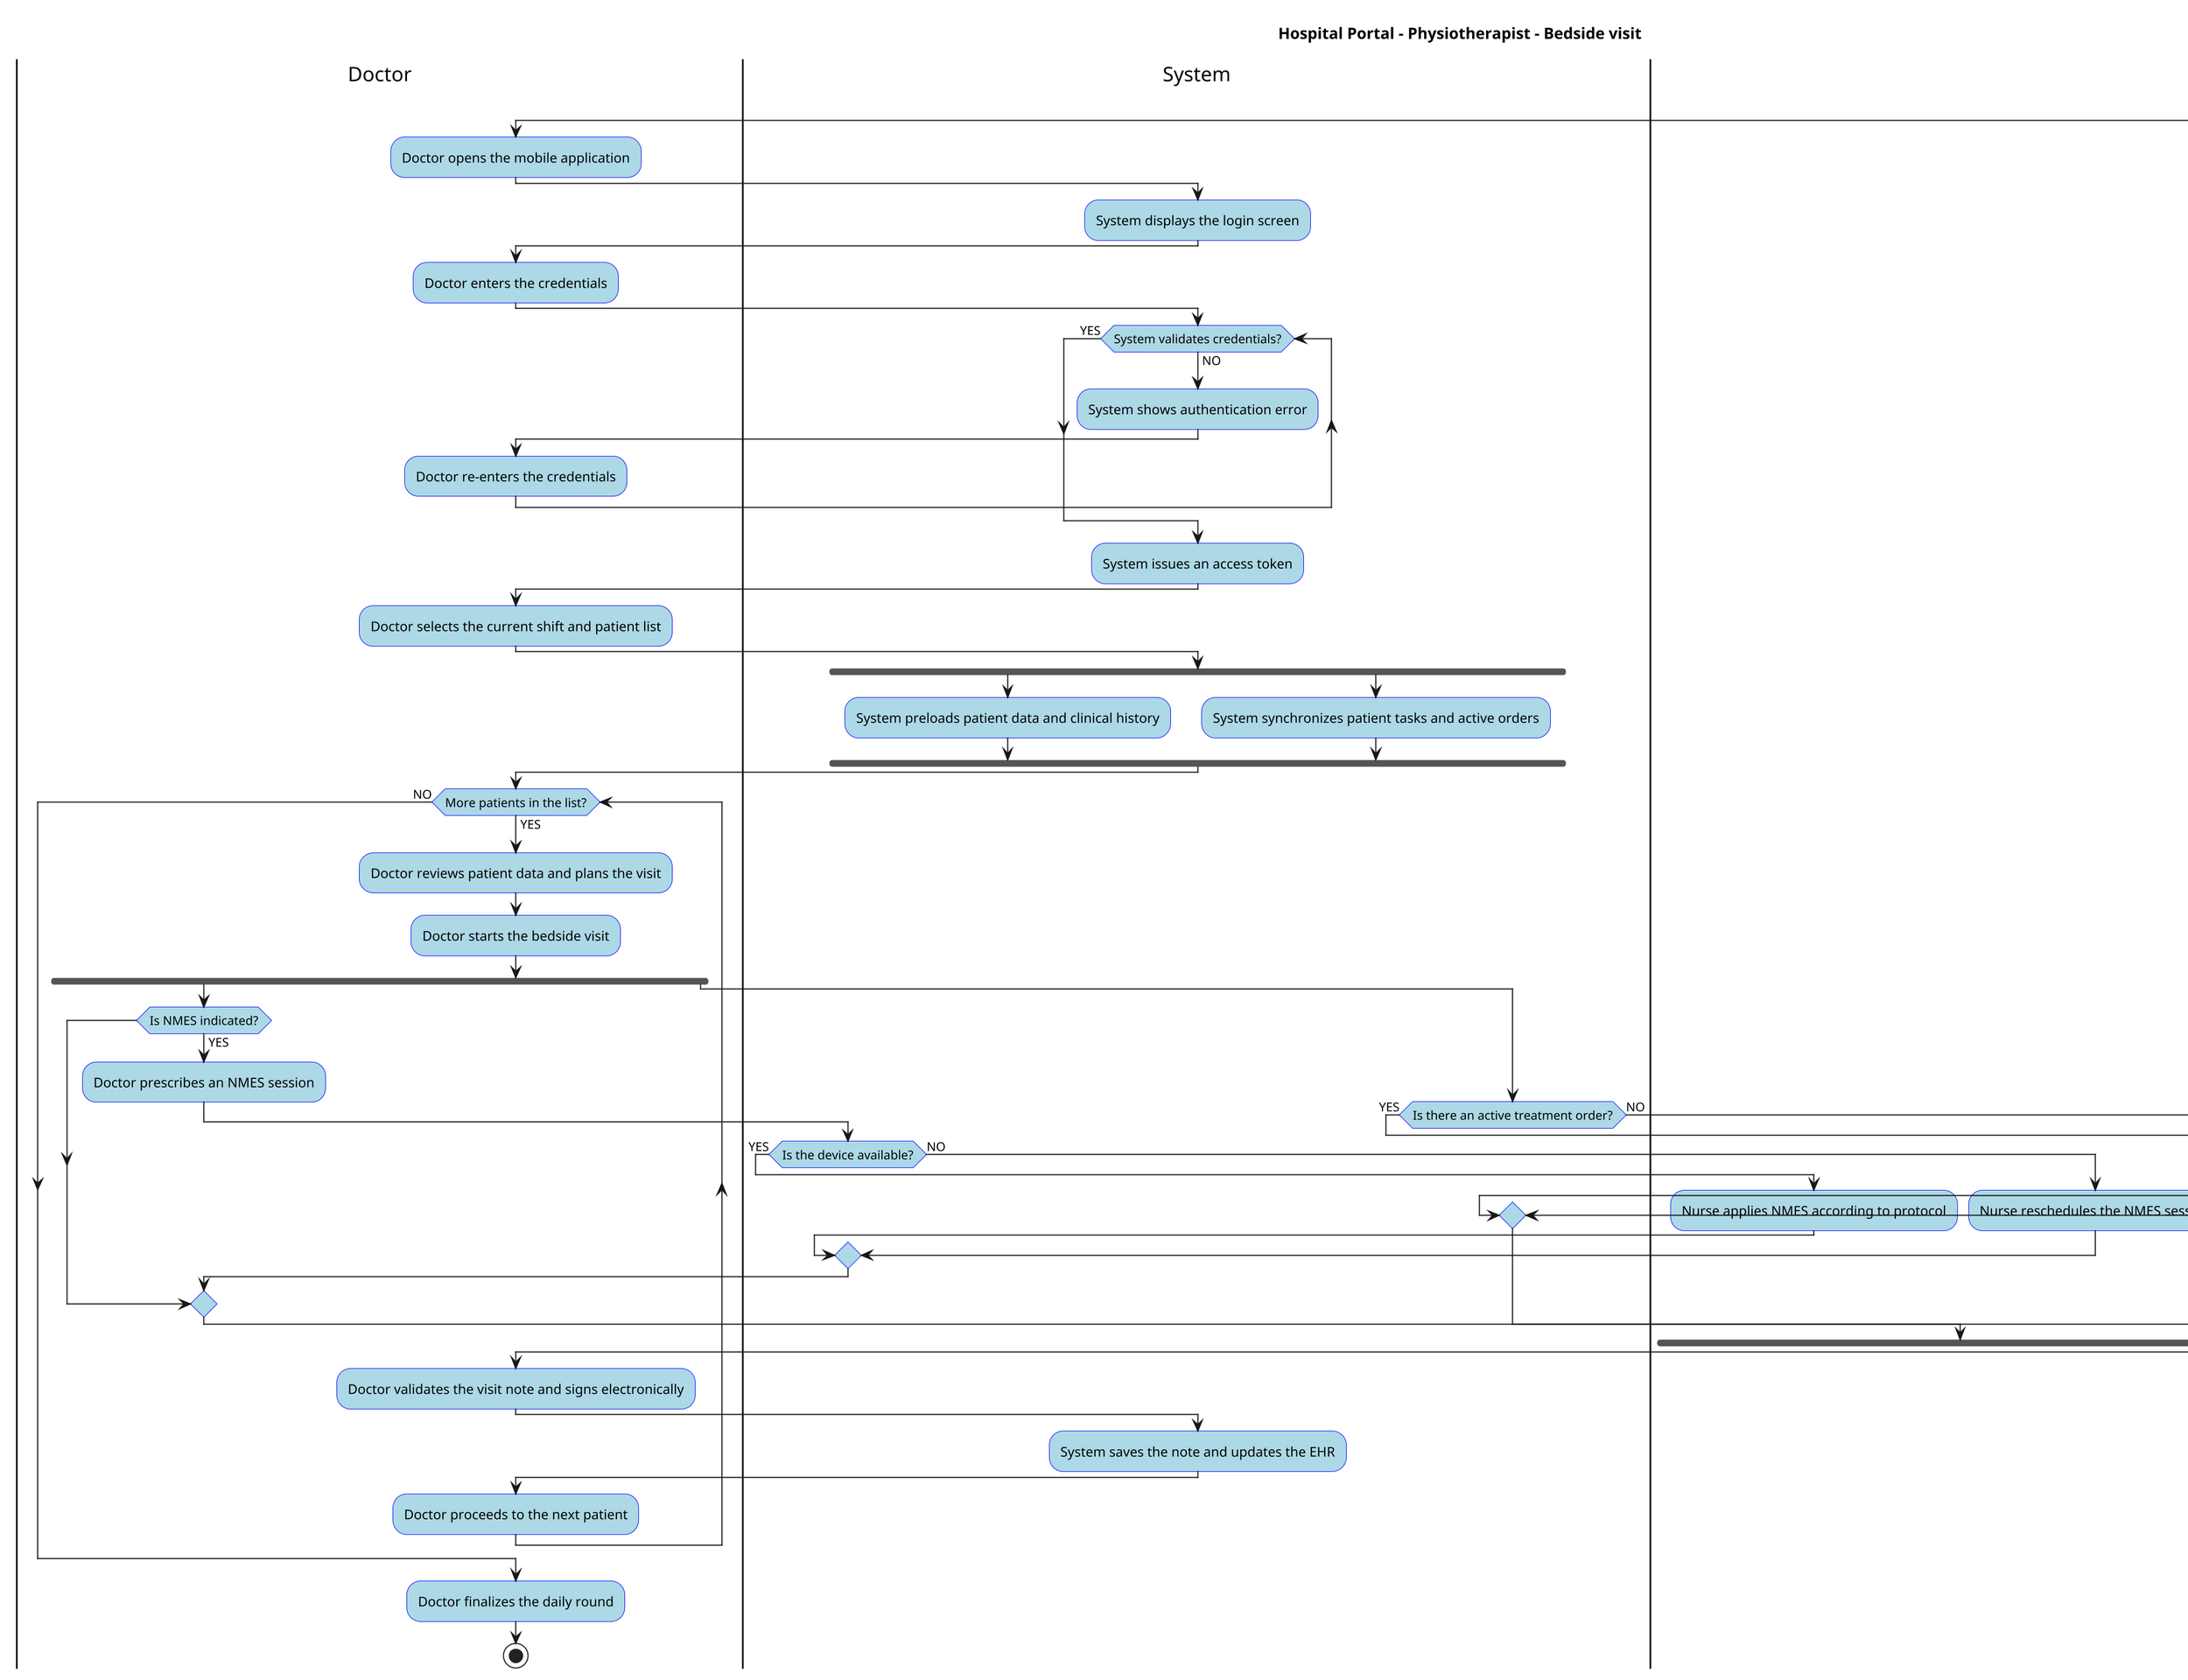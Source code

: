 @startuml

skinparam dpi 200
skinparam activity {
  BackgroundColor lightblue
  BorderColor blue
}

title Hospital Portal – Physiotherapist - Bedside visit

' Establish activity diagram and swimlanes
|Doctor|
|System|
|Nurse|

start

|Doctor|
:Doctor opens the mobile application;

|System|
:System displays the login screen;

|Doctor|
:Doctor enters the credentials;

|System|
while (System validates credentials?) is (NO)
  :System shows authentication error;
  |Doctor|
  :Doctor re-enters the credentials;
  |System|
endwhile (YES)

:System issues an access token;

|Doctor|
:Doctor selects the current shift and patient list;

|System|
fork
  :System preloads patient data and clinical history;
fork again
  :System synchronizes patient tasks and active orders;
end fork

|Doctor|
while (More patients in the list?) is (YES)
  :Doctor reviews patient data and plans the visit;
  :Doctor starts the bedside visit;

  fork
    ' --- Branch A: NMES ---
    |Doctor|
    if (Is NMES indicated?) then (YES)
      :Doctor prescribes an NMES session;
      |System|
      if (Is the device available?) then (YES)
        |Nurse|
        :Nurse applies NMES according to protocol;
      else (NO)
        |Nurse|
        :Nurse reschedules the NMES session;
      endif
    endif

  fork again
    ' --- Branch B: Treatment ---
    |System|
    if (Is there an active treatment order?) then (YES)
      |Nurse|
      :Nurse administers treatment as prescribed;
    else (NO)
      |Nurse|
      :Nurse requests clarification before administration;
    endif
  end fork

  |Doctor|
  :Doctor validates the visit note and signs electronically;

  |System|
  :System saves the note and updates the EHR;

  |Doctor|
  :Doctor proceeds to the next patient;
endwhile (NO)

|Doctor|
:Doctor finalizes the daily round;

stop

@enduml